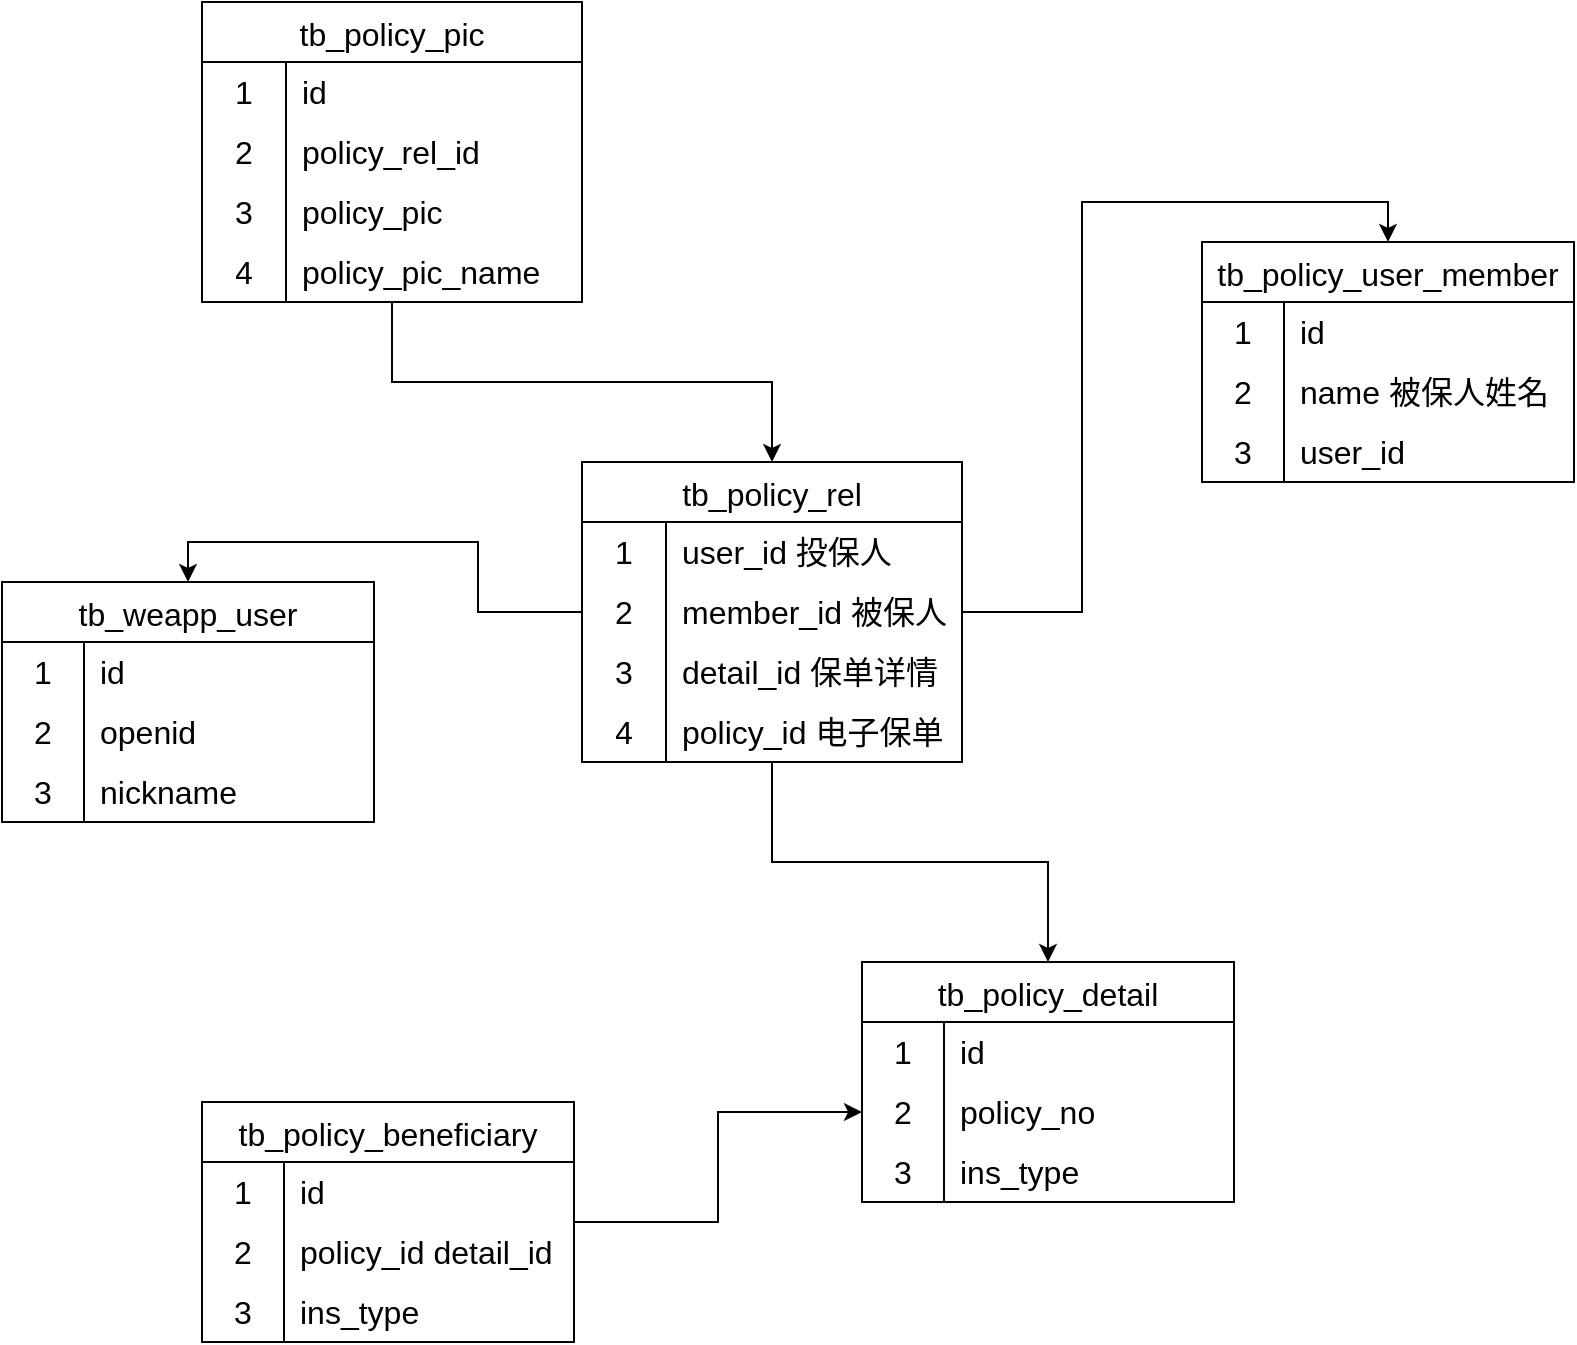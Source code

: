 <mxfile version="22.0.4" type="github">
  <diagram id="prtHgNgQTEPvFCAcTncT" name="Page-1">
    <mxGraphModel dx="1434" dy="790" grid="1" gridSize="10" guides="1" tooltips="1" connect="1" arrows="1" fold="1" page="1" pageScale="1" pageWidth="827" pageHeight="1169" math="0" shadow="0">
      <root>
        <mxCell id="0" />
        <mxCell id="1" parent="0" />
        <mxCell id="o9QMIviWaqzwO_FaFgC8-51" style="edgeStyle=orthogonalEdgeStyle;rounded=0;orthogonalLoop=1;jettySize=auto;html=1;entryX=0.5;entryY=0;entryDx=0;entryDy=0;" edge="1" parent="1" source="o9QMIviWaqzwO_FaFgC8-1" target="o9QMIviWaqzwO_FaFgC8-41">
          <mxGeometry relative="1" as="geometry" />
        </mxCell>
        <mxCell id="o9QMIviWaqzwO_FaFgC8-52" style="edgeStyle=orthogonalEdgeStyle;rounded=0;orthogonalLoop=1;jettySize=auto;html=1;entryX=0.5;entryY=0;entryDx=0;entryDy=0;" edge="1" parent="1" source="o9QMIviWaqzwO_FaFgC8-1" target="o9QMIviWaqzwO_FaFgC8-11">
          <mxGeometry relative="1" as="geometry" />
        </mxCell>
        <mxCell id="o9QMIviWaqzwO_FaFgC8-53" style="edgeStyle=orthogonalEdgeStyle;rounded=0;orthogonalLoop=1;jettySize=auto;html=1;" edge="1" parent="1" source="o9QMIviWaqzwO_FaFgC8-1" target="o9QMIviWaqzwO_FaFgC8-21">
          <mxGeometry relative="1" as="geometry" />
        </mxCell>
        <mxCell id="o9QMIviWaqzwO_FaFgC8-11" value="tb_policy_user_member" style="shape=table;startSize=30;container=1;collapsible=0;childLayout=tableLayout;fixedRows=1;rowLines=0;fontStyle=0;strokeColor=default;fontSize=16;" vertex="1" parent="1">
          <mxGeometry x="620" y="160" width="186" height="120" as="geometry" />
        </mxCell>
        <mxCell id="o9QMIviWaqzwO_FaFgC8-12" value="" style="shape=tableRow;horizontal=0;startSize=0;swimlaneHead=0;swimlaneBody=0;top=0;left=0;bottom=0;right=0;collapsible=0;dropTarget=0;fillColor=none;points=[[0,0.5],[1,0.5]];portConstraint=eastwest;strokeColor=inherit;fontSize=16;" vertex="1" parent="o9QMIviWaqzwO_FaFgC8-11">
          <mxGeometry y="30" width="186" height="30" as="geometry" />
        </mxCell>
        <mxCell id="o9QMIviWaqzwO_FaFgC8-13" value="1" style="shape=partialRectangle;html=1;whiteSpace=wrap;connectable=0;fillColor=none;top=0;left=0;bottom=0;right=0;overflow=hidden;pointerEvents=1;strokeColor=inherit;fontSize=16;" vertex="1" parent="o9QMIviWaqzwO_FaFgC8-12">
          <mxGeometry width="41" height="30" as="geometry">
            <mxRectangle width="41" height="30" as="alternateBounds" />
          </mxGeometry>
        </mxCell>
        <mxCell id="o9QMIviWaqzwO_FaFgC8-14" value="id" style="shape=partialRectangle;html=1;whiteSpace=wrap;connectable=0;fillColor=none;top=0;left=0;bottom=0;right=0;align=left;spacingLeft=6;overflow=hidden;strokeColor=inherit;fontSize=16;" vertex="1" parent="o9QMIviWaqzwO_FaFgC8-12">
          <mxGeometry x="41" width="145" height="30" as="geometry">
            <mxRectangle width="145" height="30" as="alternateBounds" />
          </mxGeometry>
        </mxCell>
        <mxCell id="o9QMIviWaqzwO_FaFgC8-15" value="" style="shape=tableRow;horizontal=0;startSize=0;swimlaneHead=0;swimlaneBody=0;top=0;left=0;bottom=0;right=0;collapsible=0;dropTarget=0;fillColor=none;points=[[0,0.5],[1,0.5]];portConstraint=eastwest;strokeColor=inherit;fontSize=16;" vertex="1" parent="o9QMIviWaqzwO_FaFgC8-11">
          <mxGeometry y="60" width="186" height="30" as="geometry" />
        </mxCell>
        <mxCell id="o9QMIviWaqzwO_FaFgC8-16" value="2" style="shape=partialRectangle;html=1;whiteSpace=wrap;connectable=0;fillColor=none;top=0;left=0;bottom=0;right=0;overflow=hidden;strokeColor=inherit;fontSize=16;" vertex="1" parent="o9QMIviWaqzwO_FaFgC8-15">
          <mxGeometry width="41" height="30" as="geometry">
            <mxRectangle width="41" height="30" as="alternateBounds" />
          </mxGeometry>
        </mxCell>
        <mxCell id="o9QMIviWaqzwO_FaFgC8-17" value="name 被保人姓名" style="shape=partialRectangle;html=1;whiteSpace=wrap;connectable=0;fillColor=none;top=0;left=0;bottom=0;right=0;align=left;spacingLeft=6;overflow=hidden;strokeColor=inherit;fontSize=16;" vertex="1" parent="o9QMIviWaqzwO_FaFgC8-15">
          <mxGeometry x="41" width="145" height="30" as="geometry">
            <mxRectangle width="145" height="30" as="alternateBounds" />
          </mxGeometry>
        </mxCell>
        <mxCell id="o9QMIviWaqzwO_FaFgC8-18" value="" style="shape=tableRow;horizontal=0;startSize=0;swimlaneHead=0;swimlaneBody=0;top=0;left=0;bottom=0;right=0;collapsible=0;dropTarget=0;fillColor=none;points=[[0,0.5],[1,0.5]];portConstraint=eastwest;strokeColor=inherit;fontSize=16;" vertex="1" parent="o9QMIviWaqzwO_FaFgC8-11">
          <mxGeometry y="90" width="186" height="30" as="geometry" />
        </mxCell>
        <mxCell id="o9QMIviWaqzwO_FaFgC8-19" value="3" style="shape=partialRectangle;html=1;whiteSpace=wrap;connectable=0;fillColor=none;top=0;left=0;bottom=0;right=0;overflow=hidden;strokeColor=inherit;fontSize=16;" vertex="1" parent="o9QMIviWaqzwO_FaFgC8-18">
          <mxGeometry width="41" height="30" as="geometry">
            <mxRectangle width="41" height="30" as="alternateBounds" />
          </mxGeometry>
        </mxCell>
        <mxCell id="o9QMIviWaqzwO_FaFgC8-20" value="user_id" style="shape=partialRectangle;html=1;whiteSpace=wrap;connectable=0;fillColor=none;top=0;left=0;bottom=0;right=0;align=left;spacingLeft=6;overflow=hidden;strokeColor=inherit;fontSize=16;" vertex="1" parent="o9QMIviWaqzwO_FaFgC8-18">
          <mxGeometry x="41" width="145" height="30" as="geometry">
            <mxRectangle width="145" height="30" as="alternateBounds" />
          </mxGeometry>
        </mxCell>
        <mxCell id="o9QMIviWaqzwO_FaFgC8-21" value="tb_policy_detail" style="shape=table;startSize=30;container=1;collapsible=0;childLayout=tableLayout;fixedRows=1;rowLines=0;fontStyle=0;strokeColor=default;fontSize=16;" vertex="1" parent="1">
          <mxGeometry x="450" y="520" width="186" height="120" as="geometry" />
        </mxCell>
        <mxCell id="o9QMIviWaqzwO_FaFgC8-22" value="" style="shape=tableRow;horizontal=0;startSize=0;swimlaneHead=0;swimlaneBody=0;top=0;left=0;bottom=0;right=0;collapsible=0;dropTarget=0;fillColor=none;points=[[0,0.5],[1,0.5]];portConstraint=eastwest;strokeColor=inherit;fontSize=16;" vertex="1" parent="o9QMIviWaqzwO_FaFgC8-21">
          <mxGeometry y="30" width="186" height="30" as="geometry" />
        </mxCell>
        <mxCell id="o9QMIviWaqzwO_FaFgC8-23" value="1" style="shape=partialRectangle;html=1;whiteSpace=wrap;connectable=0;fillColor=none;top=0;left=0;bottom=0;right=0;overflow=hidden;pointerEvents=1;strokeColor=inherit;fontSize=16;" vertex="1" parent="o9QMIviWaqzwO_FaFgC8-22">
          <mxGeometry width="41" height="30" as="geometry">
            <mxRectangle width="41" height="30" as="alternateBounds" />
          </mxGeometry>
        </mxCell>
        <mxCell id="o9QMIviWaqzwO_FaFgC8-24" value="id" style="shape=partialRectangle;html=1;whiteSpace=wrap;connectable=0;fillColor=none;top=0;left=0;bottom=0;right=0;align=left;spacingLeft=6;overflow=hidden;strokeColor=inherit;fontSize=16;" vertex="1" parent="o9QMIviWaqzwO_FaFgC8-22">
          <mxGeometry x="41" width="145" height="30" as="geometry">
            <mxRectangle width="145" height="30" as="alternateBounds" />
          </mxGeometry>
        </mxCell>
        <mxCell id="o9QMIviWaqzwO_FaFgC8-25" value="" style="shape=tableRow;horizontal=0;startSize=0;swimlaneHead=0;swimlaneBody=0;top=0;left=0;bottom=0;right=0;collapsible=0;dropTarget=0;fillColor=none;points=[[0,0.5],[1,0.5]];portConstraint=eastwest;strokeColor=inherit;fontSize=16;" vertex="1" parent="o9QMIviWaqzwO_FaFgC8-21">
          <mxGeometry y="60" width="186" height="30" as="geometry" />
        </mxCell>
        <mxCell id="o9QMIviWaqzwO_FaFgC8-26" value="2" style="shape=partialRectangle;html=1;whiteSpace=wrap;connectable=0;fillColor=none;top=0;left=0;bottom=0;right=0;overflow=hidden;strokeColor=inherit;fontSize=16;" vertex="1" parent="o9QMIviWaqzwO_FaFgC8-25">
          <mxGeometry width="41" height="30" as="geometry">
            <mxRectangle width="41" height="30" as="alternateBounds" />
          </mxGeometry>
        </mxCell>
        <mxCell id="o9QMIviWaqzwO_FaFgC8-27" value="policy_no" style="shape=partialRectangle;html=1;whiteSpace=wrap;connectable=0;fillColor=none;top=0;left=0;bottom=0;right=0;align=left;spacingLeft=6;overflow=hidden;strokeColor=inherit;fontSize=16;" vertex="1" parent="o9QMIviWaqzwO_FaFgC8-25">
          <mxGeometry x="41" width="145" height="30" as="geometry">
            <mxRectangle width="145" height="30" as="alternateBounds" />
          </mxGeometry>
        </mxCell>
        <mxCell id="o9QMIviWaqzwO_FaFgC8-28" value="" style="shape=tableRow;horizontal=0;startSize=0;swimlaneHead=0;swimlaneBody=0;top=0;left=0;bottom=0;right=0;collapsible=0;dropTarget=0;fillColor=none;points=[[0,0.5],[1,0.5]];portConstraint=eastwest;strokeColor=inherit;fontSize=16;" vertex="1" parent="o9QMIviWaqzwO_FaFgC8-21">
          <mxGeometry y="90" width="186" height="30" as="geometry" />
        </mxCell>
        <mxCell id="o9QMIviWaqzwO_FaFgC8-29" value="3" style="shape=partialRectangle;html=1;whiteSpace=wrap;connectable=0;fillColor=none;top=0;left=0;bottom=0;right=0;overflow=hidden;strokeColor=inherit;fontSize=16;" vertex="1" parent="o9QMIviWaqzwO_FaFgC8-28">
          <mxGeometry width="41" height="30" as="geometry">
            <mxRectangle width="41" height="30" as="alternateBounds" />
          </mxGeometry>
        </mxCell>
        <mxCell id="o9QMIviWaqzwO_FaFgC8-30" value="ins_type" style="shape=partialRectangle;html=1;whiteSpace=wrap;connectable=0;fillColor=none;top=0;left=0;bottom=0;right=0;align=left;spacingLeft=6;overflow=hidden;strokeColor=inherit;fontSize=16;" vertex="1" parent="o9QMIviWaqzwO_FaFgC8-28">
          <mxGeometry x="41" width="145" height="30" as="geometry">
            <mxRectangle width="145" height="30" as="alternateBounds" />
          </mxGeometry>
        </mxCell>
        <mxCell id="o9QMIviWaqzwO_FaFgC8-41" value="tb_weapp_user" style="shape=table;startSize=30;container=1;collapsible=0;childLayout=tableLayout;fixedRows=1;rowLines=0;fontStyle=0;strokeColor=default;fontSize=16;" vertex="1" parent="1">
          <mxGeometry x="20" y="330" width="186" height="120" as="geometry" />
        </mxCell>
        <mxCell id="o9QMIviWaqzwO_FaFgC8-42" value="" style="shape=tableRow;horizontal=0;startSize=0;swimlaneHead=0;swimlaneBody=0;top=0;left=0;bottom=0;right=0;collapsible=0;dropTarget=0;fillColor=none;points=[[0,0.5],[1,0.5]];portConstraint=eastwest;strokeColor=inherit;fontSize=16;" vertex="1" parent="o9QMIviWaqzwO_FaFgC8-41">
          <mxGeometry y="30" width="186" height="30" as="geometry" />
        </mxCell>
        <mxCell id="o9QMIviWaqzwO_FaFgC8-43" value="1" style="shape=partialRectangle;html=1;whiteSpace=wrap;connectable=0;fillColor=none;top=0;left=0;bottom=0;right=0;overflow=hidden;pointerEvents=1;strokeColor=inherit;fontSize=16;" vertex="1" parent="o9QMIviWaqzwO_FaFgC8-42">
          <mxGeometry width="41" height="30" as="geometry">
            <mxRectangle width="41" height="30" as="alternateBounds" />
          </mxGeometry>
        </mxCell>
        <mxCell id="o9QMIviWaqzwO_FaFgC8-44" value="id" style="shape=partialRectangle;html=1;whiteSpace=wrap;connectable=0;fillColor=none;top=0;left=0;bottom=0;right=0;align=left;spacingLeft=6;overflow=hidden;strokeColor=inherit;fontSize=16;" vertex="1" parent="o9QMIviWaqzwO_FaFgC8-42">
          <mxGeometry x="41" width="145" height="30" as="geometry">
            <mxRectangle width="145" height="30" as="alternateBounds" />
          </mxGeometry>
        </mxCell>
        <mxCell id="o9QMIviWaqzwO_FaFgC8-45" value="" style="shape=tableRow;horizontal=0;startSize=0;swimlaneHead=0;swimlaneBody=0;top=0;left=0;bottom=0;right=0;collapsible=0;dropTarget=0;fillColor=none;points=[[0,0.5],[1,0.5]];portConstraint=eastwest;strokeColor=inherit;fontSize=16;" vertex="1" parent="o9QMIviWaqzwO_FaFgC8-41">
          <mxGeometry y="60" width="186" height="30" as="geometry" />
        </mxCell>
        <mxCell id="o9QMIviWaqzwO_FaFgC8-46" value="2" style="shape=partialRectangle;html=1;whiteSpace=wrap;connectable=0;fillColor=none;top=0;left=0;bottom=0;right=0;overflow=hidden;strokeColor=inherit;fontSize=16;" vertex="1" parent="o9QMIviWaqzwO_FaFgC8-45">
          <mxGeometry width="41" height="30" as="geometry">
            <mxRectangle width="41" height="30" as="alternateBounds" />
          </mxGeometry>
        </mxCell>
        <mxCell id="o9QMIviWaqzwO_FaFgC8-47" value="openid" style="shape=partialRectangle;html=1;whiteSpace=wrap;connectable=0;fillColor=none;top=0;left=0;bottom=0;right=0;align=left;spacingLeft=6;overflow=hidden;strokeColor=inherit;fontSize=16;" vertex="1" parent="o9QMIviWaqzwO_FaFgC8-45">
          <mxGeometry x="41" width="145" height="30" as="geometry">
            <mxRectangle width="145" height="30" as="alternateBounds" />
          </mxGeometry>
        </mxCell>
        <mxCell id="o9QMIviWaqzwO_FaFgC8-48" value="" style="shape=tableRow;horizontal=0;startSize=0;swimlaneHead=0;swimlaneBody=0;top=0;left=0;bottom=0;right=0;collapsible=0;dropTarget=0;fillColor=none;points=[[0,0.5],[1,0.5]];portConstraint=eastwest;strokeColor=inherit;fontSize=16;" vertex="1" parent="o9QMIviWaqzwO_FaFgC8-41">
          <mxGeometry y="90" width="186" height="30" as="geometry" />
        </mxCell>
        <mxCell id="o9QMIviWaqzwO_FaFgC8-49" value="3" style="shape=partialRectangle;html=1;whiteSpace=wrap;connectable=0;fillColor=none;top=0;left=0;bottom=0;right=0;overflow=hidden;strokeColor=inherit;fontSize=16;" vertex="1" parent="o9QMIviWaqzwO_FaFgC8-48">
          <mxGeometry width="41" height="30" as="geometry">
            <mxRectangle width="41" height="30" as="alternateBounds" />
          </mxGeometry>
        </mxCell>
        <mxCell id="o9QMIviWaqzwO_FaFgC8-50" value="nickname" style="shape=partialRectangle;html=1;whiteSpace=wrap;connectable=0;fillColor=none;top=0;left=0;bottom=0;right=0;align=left;spacingLeft=6;overflow=hidden;strokeColor=inherit;fontSize=16;" vertex="1" parent="o9QMIviWaqzwO_FaFgC8-48">
          <mxGeometry x="41" width="145" height="30" as="geometry">
            <mxRectangle width="145" height="30" as="alternateBounds" />
          </mxGeometry>
        </mxCell>
        <mxCell id="o9QMIviWaqzwO_FaFgC8-1" value="tb_policy_rel" style="shape=table;startSize=30;container=1;collapsible=0;childLayout=tableLayout;fixedRows=1;rowLines=0;fontStyle=0;strokeColor=default;fontSize=16;" vertex="1" parent="1">
          <mxGeometry x="310" y="270" width="190" height="150" as="geometry" />
        </mxCell>
        <mxCell id="o9QMIviWaqzwO_FaFgC8-2" value="" style="shape=tableRow;horizontal=0;startSize=0;swimlaneHead=0;swimlaneBody=0;top=0;left=0;bottom=0;right=0;collapsible=0;dropTarget=0;fillColor=none;points=[[0,0.5],[1,0.5]];portConstraint=eastwest;strokeColor=inherit;fontSize=16;" vertex="1" parent="o9QMIviWaqzwO_FaFgC8-1">
          <mxGeometry y="30" width="190" height="30" as="geometry" />
        </mxCell>
        <mxCell id="o9QMIviWaqzwO_FaFgC8-3" value="1" style="shape=partialRectangle;html=1;whiteSpace=wrap;connectable=0;fillColor=none;top=0;left=0;bottom=0;right=0;overflow=hidden;pointerEvents=1;strokeColor=inherit;fontSize=16;" vertex="1" parent="o9QMIviWaqzwO_FaFgC8-2">
          <mxGeometry width="42" height="30" as="geometry">
            <mxRectangle width="42" height="30" as="alternateBounds" />
          </mxGeometry>
        </mxCell>
        <mxCell id="o9QMIviWaqzwO_FaFgC8-4" value="user_id 投保人" style="shape=partialRectangle;html=1;whiteSpace=wrap;connectable=0;fillColor=none;top=0;left=0;bottom=0;right=0;align=left;spacingLeft=6;overflow=hidden;strokeColor=inherit;fontSize=16;" vertex="1" parent="o9QMIviWaqzwO_FaFgC8-2">
          <mxGeometry x="42" width="148" height="30" as="geometry">
            <mxRectangle width="148" height="30" as="alternateBounds" />
          </mxGeometry>
        </mxCell>
        <mxCell id="o9QMIviWaqzwO_FaFgC8-5" value="" style="shape=tableRow;horizontal=0;startSize=0;swimlaneHead=0;swimlaneBody=0;top=0;left=0;bottom=0;right=0;collapsible=0;dropTarget=0;fillColor=none;points=[[0,0.5],[1,0.5]];portConstraint=eastwest;strokeColor=inherit;fontSize=16;" vertex="1" parent="o9QMIviWaqzwO_FaFgC8-1">
          <mxGeometry y="60" width="190" height="30" as="geometry" />
        </mxCell>
        <mxCell id="o9QMIviWaqzwO_FaFgC8-6" value="2" style="shape=partialRectangle;html=1;whiteSpace=wrap;connectable=0;fillColor=none;top=0;left=0;bottom=0;right=0;overflow=hidden;strokeColor=inherit;fontSize=16;" vertex="1" parent="o9QMIviWaqzwO_FaFgC8-5">
          <mxGeometry width="42" height="30" as="geometry">
            <mxRectangle width="42" height="30" as="alternateBounds" />
          </mxGeometry>
        </mxCell>
        <mxCell id="o9QMIviWaqzwO_FaFgC8-7" value="member_id 被保人" style="shape=partialRectangle;html=1;whiteSpace=wrap;connectable=0;fillColor=none;top=0;left=0;bottom=0;right=0;align=left;spacingLeft=6;overflow=hidden;strokeColor=inherit;fontSize=16;" vertex="1" parent="o9QMIviWaqzwO_FaFgC8-5">
          <mxGeometry x="42" width="148" height="30" as="geometry">
            <mxRectangle width="148" height="30" as="alternateBounds" />
          </mxGeometry>
        </mxCell>
        <mxCell id="o9QMIviWaqzwO_FaFgC8-8" value="" style="shape=tableRow;horizontal=0;startSize=0;swimlaneHead=0;swimlaneBody=0;top=0;left=0;bottom=0;right=0;collapsible=0;dropTarget=0;fillColor=none;points=[[0,0.5],[1,0.5]];portConstraint=eastwest;strokeColor=inherit;fontSize=16;" vertex="1" parent="o9QMIviWaqzwO_FaFgC8-1">
          <mxGeometry y="90" width="190" height="30" as="geometry" />
        </mxCell>
        <mxCell id="o9QMIviWaqzwO_FaFgC8-9" value="3" style="shape=partialRectangle;html=1;whiteSpace=wrap;connectable=0;fillColor=none;top=0;left=0;bottom=0;right=0;overflow=hidden;strokeColor=inherit;fontSize=16;" vertex="1" parent="o9QMIviWaqzwO_FaFgC8-8">
          <mxGeometry width="42" height="30" as="geometry">
            <mxRectangle width="42" height="30" as="alternateBounds" />
          </mxGeometry>
        </mxCell>
        <mxCell id="o9QMIviWaqzwO_FaFgC8-10" value="detail_id 保单详情" style="shape=partialRectangle;html=1;whiteSpace=wrap;connectable=0;fillColor=none;top=0;left=0;bottom=0;right=0;align=left;spacingLeft=6;overflow=hidden;strokeColor=inherit;fontSize=16;" vertex="1" parent="o9QMIviWaqzwO_FaFgC8-8">
          <mxGeometry x="42" width="148" height="30" as="geometry">
            <mxRectangle width="148" height="30" as="alternateBounds" />
          </mxGeometry>
        </mxCell>
        <mxCell id="o9QMIviWaqzwO_FaFgC8-54" value="" style="shape=tableRow;horizontal=0;startSize=0;swimlaneHead=0;swimlaneBody=0;top=0;left=0;bottom=0;right=0;collapsible=0;dropTarget=0;fillColor=none;points=[[0,0.5],[1,0.5]];portConstraint=eastwest;strokeColor=inherit;fontSize=16;" vertex="1" parent="o9QMIviWaqzwO_FaFgC8-1">
          <mxGeometry y="120" width="190" height="30" as="geometry" />
        </mxCell>
        <mxCell id="o9QMIviWaqzwO_FaFgC8-55" value="4" style="shape=partialRectangle;html=1;whiteSpace=wrap;connectable=0;fillColor=none;top=0;left=0;bottom=0;right=0;overflow=hidden;strokeColor=inherit;fontSize=16;" vertex="1" parent="o9QMIviWaqzwO_FaFgC8-54">
          <mxGeometry width="42" height="30" as="geometry">
            <mxRectangle width="42" height="30" as="alternateBounds" />
          </mxGeometry>
        </mxCell>
        <mxCell id="o9QMIviWaqzwO_FaFgC8-56" value="policy_id 电子保单" style="shape=partialRectangle;html=1;whiteSpace=wrap;connectable=0;fillColor=none;top=0;left=0;bottom=0;right=0;align=left;spacingLeft=6;overflow=hidden;strokeColor=inherit;fontSize=16;" vertex="1" parent="o9QMIviWaqzwO_FaFgC8-54">
          <mxGeometry x="42" width="148" height="30" as="geometry">
            <mxRectangle width="148" height="30" as="alternateBounds" />
          </mxGeometry>
        </mxCell>
        <mxCell id="o9QMIviWaqzwO_FaFgC8-71" style="edgeStyle=orthogonalEdgeStyle;rounded=0;orthogonalLoop=1;jettySize=auto;html=1;" edge="1" parent="1" source="o9QMIviWaqzwO_FaFgC8-57" target="o9QMIviWaqzwO_FaFgC8-1">
          <mxGeometry relative="1" as="geometry" />
        </mxCell>
        <mxCell id="o9QMIviWaqzwO_FaFgC8-57" value="tb_policy_pic" style="shape=table;startSize=30;container=1;collapsible=0;childLayout=tableLayout;fixedRows=1;rowLines=0;fontStyle=0;strokeColor=default;fontSize=16;" vertex="1" parent="1">
          <mxGeometry x="120" y="40" width="190" height="150" as="geometry" />
        </mxCell>
        <mxCell id="o9QMIviWaqzwO_FaFgC8-58" value="" style="shape=tableRow;horizontal=0;startSize=0;swimlaneHead=0;swimlaneBody=0;top=0;left=0;bottom=0;right=0;collapsible=0;dropTarget=0;fillColor=none;points=[[0,0.5],[1,0.5]];portConstraint=eastwest;strokeColor=inherit;fontSize=16;" vertex="1" parent="o9QMIviWaqzwO_FaFgC8-57">
          <mxGeometry y="30" width="190" height="30" as="geometry" />
        </mxCell>
        <mxCell id="o9QMIviWaqzwO_FaFgC8-59" value="1" style="shape=partialRectangle;html=1;whiteSpace=wrap;connectable=0;fillColor=none;top=0;left=0;bottom=0;right=0;overflow=hidden;pointerEvents=1;strokeColor=inherit;fontSize=16;" vertex="1" parent="o9QMIviWaqzwO_FaFgC8-58">
          <mxGeometry width="42" height="30" as="geometry">
            <mxRectangle width="42" height="30" as="alternateBounds" />
          </mxGeometry>
        </mxCell>
        <mxCell id="o9QMIviWaqzwO_FaFgC8-60" value="id" style="shape=partialRectangle;html=1;whiteSpace=wrap;connectable=0;fillColor=none;top=0;left=0;bottom=0;right=0;align=left;spacingLeft=6;overflow=hidden;strokeColor=inherit;fontSize=16;" vertex="1" parent="o9QMIviWaqzwO_FaFgC8-58">
          <mxGeometry x="42" width="148" height="30" as="geometry">
            <mxRectangle width="148" height="30" as="alternateBounds" />
          </mxGeometry>
        </mxCell>
        <mxCell id="o9QMIviWaqzwO_FaFgC8-61" value="" style="shape=tableRow;horizontal=0;startSize=0;swimlaneHead=0;swimlaneBody=0;top=0;left=0;bottom=0;right=0;collapsible=0;dropTarget=0;fillColor=none;points=[[0,0.5],[1,0.5]];portConstraint=eastwest;strokeColor=inherit;fontSize=16;" vertex="1" parent="o9QMIviWaqzwO_FaFgC8-57">
          <mxGeometry y="60" width="190" height="30" as="geometry" />
        </mxCell>
        <mxCell id="o9QMIviWaqzwO_FaFgC8-62" value="2" style="shape=partialRectangle;html=1;whiteSpace=wrap;connectable=0;fillColor=none;top=0;left=0;bottom=0;right=0;overflow=hidden;strokeColor=inherit;fontSize=16;" vertex="1" parent="o9QMIviWaqzwO_FaFgC8-61">
          <mxGeometry width="42" height="30" as="geometry">
            <mxRectangle width="42" height="30" as="alternateBounds" />
          </mxGeometry>
        </mxCell>
        <mxCell id="o9QMIviWaqzwO_FaFgC8-63" value="policy_rel_id" style="shape=partialRectangle;html=1;whiteSpace=wrap;connectable=0;fillColor=none;top=0;left=0;bottom=0;right=0;align=left;spacingLeft=6;overflow=hidden;strokeColor=inherit;fontSize=16;" vertex="1" parent="o9QMIviWaqzwO_FaFgC8-61">
          <mxGeometry x="42" width="148" height="30" as="geometry">
            <mxRectangle width="148" height="30" as="alternateBounds" />
          </mxGeometry>
        </mxCell>
        <mxCell id="o9QMIviWaqzwO_FaFgC8-64" value="" style="shape=tableRow;horizontal=0;startSize=0;swimlaneHead=0;swimlaneBody=0;top=0;left=0;bottom=0;right=0;collapsible=0;dropTarget=0;fillColor=none;points=[[0,0.5],[1,0.5]];portConstraint=eastwest;strokeColor=inherit;fontSize=16;" vertex="1" parent="o9QMIviWaqzwO_FaFgC8-57">
          <mxGeometry y="90" width="190" height="30" as="geometry" />
        </mxCell>
        <mxCell id="o9QMIviWaqzwO_FaFgC8-65" value="3" style="shape=partialRectangle;html=1;whiteSpace=wrap;connectable=0;fillColor=none;top=0;left=0;bottom=0;right=0;overflow=hidden;strokeColor=inherit;fontSize=16;" vertex="1" parent="o9QMIviWaqzwO_FaFgC8-64">
          <mxGeometry width="42" height="30" as="geometry">
            <mxRectangle width="42" height="30" as="alternateBounds" />
          </mxGeometry>
        </mxCell>
        <mxCell id="o9QMIviWaqzwO_FaFgC8-66" value="policy_pic" style="shape=partialRectangle;html=1;whiteSpace=wrap;connectable=0;fillColor=none;top=0;left=0;bottom=0;right=0;align=left;spacingLeft=6;overflow=hidden;strokeColor=inherit;fontSize=16;" vertex="1" parent="o9QMIviWaqzwO_FaFgC8-64">
          <mxGeometry x="42" width="148" height="30" as="geometry">
            <mxRectangle width="148" height="30" as="alternateBounds" />
          </mxGeometry>
        </mxCell>
        <mxCell id="o9QMIviWaqzwO_FaFgC8-67" value="" style="shape=tableRow;horizontal=0;startSize=0;swimlaneHead=0;swimlaneBody=0;top=0;left=0;bottom=0;right=0;collapsible=0;dropTarget=0;fillColor=none;points=[[0,0.5],[1,0.5]];portConstraint=eastwest;strokeColor=inherit;fontSize=16;" vertex="1" parent="o9QMIviWaqzwO_FaFgC8-57">
          <mxGeometry y="120" width="190" height="30" as="geometry" />
        </mxCell>
        <mxCell id="o9QMIviWaqzwO_FaFgC8-68" value="4" style="shape=partialRectangle;html=1;whiteSpace=wrap;connectable=0;fillColor=none;top=0;left=0;bottom=0;right=0;overflow=hidden;strokeColor=inherit;fontSize=16;" vertex="1" parent="o9QMIviWaqzwO_FaFgC8-67">
          <mxGeometry width="42" height="30" as="geometry">
            <mxRectangle width="42" height="30" as="alternateBounds" />
          </mxGeometry>
        </mxCell>
        <mxCell id="o9QMIviWaqzwO_FaFgC8-69" value="policy_pic_name" style="shape=partialRectangle;html=1;whiteSpace=wrap;connectable=0;fillColor=none;top=0;left=0;bottom=0;right=0;align=left;spacingLeft=6;overflow=hidden;strokeColor=inherit;fontSize=16;" vertex="1" parent="o9QMIviWaqzwO_FaFgC8-67">
          <mxGeometry x="42" width="148" height="30" as="geometry">
            <mxRectangle width="148" height="30" as="alternateBounds" />
          </mxGeometry>
        </mxCell>
        <mxCell id="o9QMIviWaqzwO_FaFgC8-88" style="edgeStyle=orthogonalEdgeStyle;rounded=0;orthogonalLoop=1;jettySize=auto;html=1;entryX=0;entryY=0.5;entryDx=0;entryDy=0;" edge="1" parent="1" source="o9QMIviWaqzwO_FaFgC8-72" target="o9QMIviWaqzwO_FaFgC8-25">
          <mxGeometry relative="1" as="geometry" />
        </mxCell>
        <mxCell id="o9QMIviWaqzwO_FaFgC8-72" value="tb_policy_beneficiary" style="shape=table;startSize=30;container=1;collapsible=0;childLayout=tableLayout;fixedRows=1;rowLines=0;fontStyle=0;strokeColor=default;fontSize=16;" vertex="1" parent="1">
          <mxGeometry x="120" y="590" width="186" height="120" as="geometry" />
        </mxCell>
        <mxCell id="o9QMIviWaqzwO_FaFgC8-73" value="" style="shape=tableRow;horizontal=0;startSize=0;swimlaneHead=0;swimlaneBody=0;top=0;left=0;bottom=0;right=0;collapsible=0;dropTarget=0;fillColor=none;points=[[0,0.5],[1,0.5]];portConstraint=eastwest;strokeColor=inherit;fontSize=16;" vertex="1" parent="o9QMIviWaqzwO_FaFgC8-72">
          <mxGeometry y="30" width="186" height="30" as="geometry" />
        </mxCell>
        <mxCell id="o9QMIviWaqzwO_FaFgC8-74" value="1" style="shape=partialRectangle;html=1;whiteSpace=wrap;connectable=0;fillColor=none;top=0;left=0;bottom=0;right=0;overflow=hidden;pointerEvents=1;strokeColor=inherit;fontSize=16;" vertex="1" parent="o9QMIviWaqzwO_FaFgC8-73">
          <mxGeometry width="41" height="30" as="geometry">
            <mxRectangle width="41" height="30" as="alternateBounds" />
          </mxGeometry>
        </mxCell>
        <mxCell id="o9QMIviWaqzwO_FaFgC8-75" value="id" style="shape=partialRectangle;html=1;whiteSpace=wrap;connectable=0;fillColor=none;top=0;left=0;bottom=0;right=0;align=left;spacingLeft=6;overflow=hidden;strokeColor=inherit;fontSize=16;" vertex="1" parent="o9QMIviWaqzwO_FaFgC8-73">
          <mxGeometry x="41" width="145" height="30" as="geometry">
            <mxRectangle width="145" height="30" as="alternateBounds" />
          </mxGeometry>
        </mxCell>
        <mxCell id="o9QMIviWaqzwO_FaFgC8-76" value="" style="shape=tableRow;horizontal=0;startSize=0;swimlaneHead=0;swimlaneBody=0;top=0;left=0;bottom=0;right=0;collapsible=0;dropTarget=0;fillColor=none;points=[[0,0.5],[1,0.5]];portConstraint=eastwest;strokeColor=inherit;fontSize=16;" vertex="1" parent="o9QMIviWaqzwO_FaFgC8-72">
          <mxGeometry y="60" width="186" height="30" as="geometry" />
        </mxCell>
        <mxCell id="o9QMIviWaqzwO_FaFgC8-77" value="2" style="shape=partialRectangle;html=1;whiteSpace=wrap;connectable=0;fillColor=none;top=0;left=0;bottom=0;right=0;overflow=hidden;strokeColor=inherit;fontSize=16;" vertex="1" parent="o9QMIviWaqzwO_FaFgC8-76">
          <mxGeometry width="41" height="30" as="geometry">
            <mxRectangle width="41" height="30" as="alternateBounds" />
          </mxGeometry>
        </mxCell>
        <mxCell id="o9QMIviWaqzwO_FaFgC8-78" value="policy_id detail_id&amp;nbsp;" style="shape=partialRectangle;html=1;whiteSpace=wrap;connectable=0;fillColor=none;top=0;left=0;bottom=0;right=0;align=left;spacingLeft=6;overflow=hidden;strokeColor=inherit;fontSize=16;" vertex="1" parent="o9QMIviWaqzwO_FaFgC8-76">
          <mxGeometry x="41" width="145" height="30" as="geometry">
            <mxRectangle width="145" height="30" as="alternateBounds" />
          </mxGeometry>
        </mxCell>
        <mxCell id="o9QMIviWaqzwO_FaFgC8-79" value="" style="shape=tableRow;horizontal=0;startSize=0;swimlaneHead=0;swimlaneBody=0;top=0;left=0;bottom=0;right=0;collapsible=0;dropTarget=0;fillColor=none;points=[[0,0.5],[1,0.5]];portConstraint=eastwest;strokeColor=inherit;fontSize=16;" vertex="1" parent="o9QMIviWaqzwO_FaFgC8-72">
          <mxGeometry y="90" width="186" height="30" as="geometry" />
        </mxCell>
        <mxCell id="o9QMIviWaqzwO_FaFgC8-80" value="3" style="shape=partialRectangle;html=1;whiteSpace=wrap;connectable=0;fillColor=none;top=0;left=0;bottom=0;right=0;overflow=hidden;strokeColor=inherit;fontSize=16;" vertex="1" parent="o9QMIviWaqzwO_FaFgC8-79">
          <mxGeometry width="41" height="30" as="geometry">
            <mxRectangle width="41" height="30" as="alternateBounds" />
          </mxGeometry>
        </mxCell>
        <mxCell id="o9QMIviWaqzwO_FaFgC8-81" value="ins_type" style="shape=partialRectangle;html=1;whiteSpace=wrap;connectable=0;fillColor=none;top=0;left=0;bottom=0;right=0;align=left;spacingLeft=6;overflow=hidden;strokeColor=inherit;fontSize=16;" vertex="1" parent="o9QMIviWaqzwO_FaFgC8-79">
          <mxGeometry x="41" width="145" height="30" as="geometry">
            <mxRectangle width="145" height="30" as="alternateBounds" />
          </mxGeometry>
        </mxCell>
      </root>
    </mxGraphModel>
  </diagram>
</mxfile>
